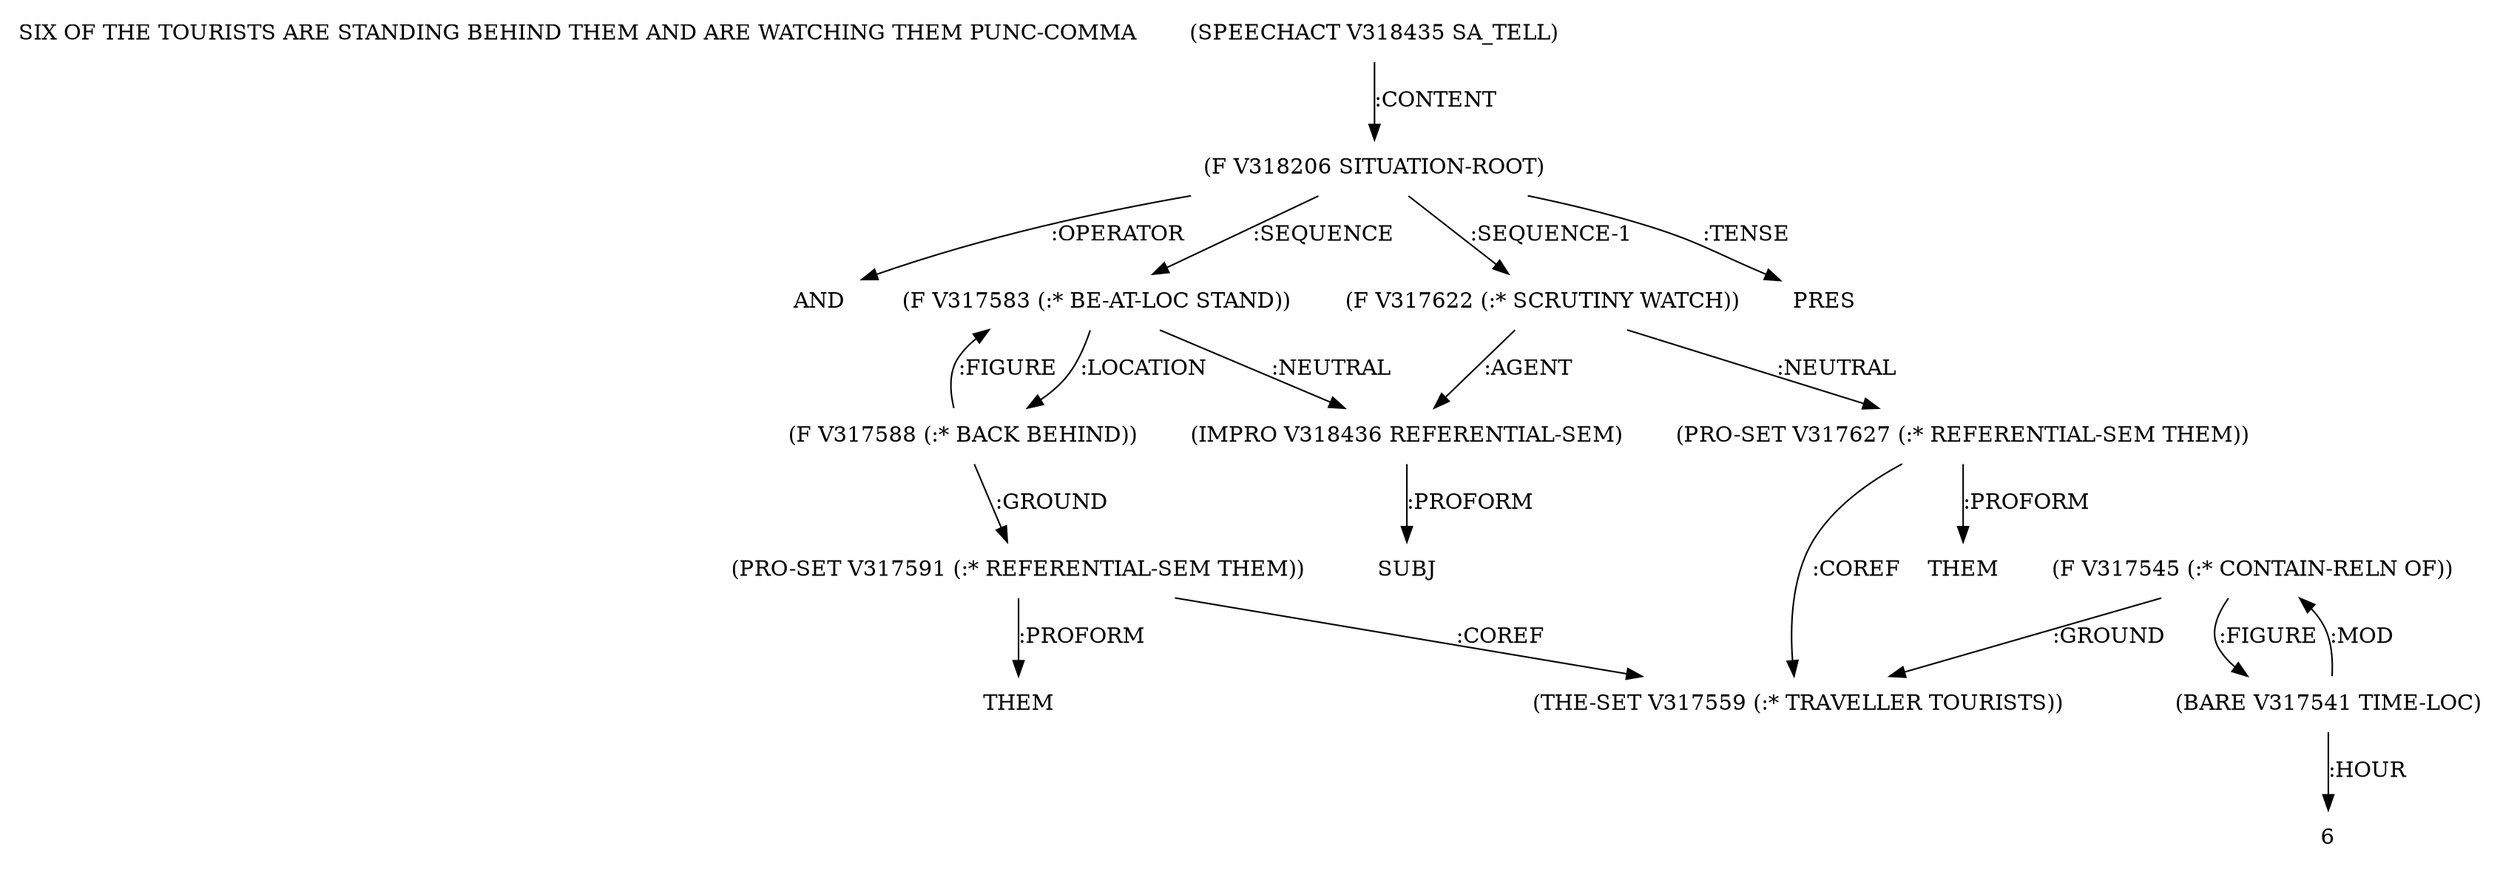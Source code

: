 digraph Terms {
  node [shape=none]
  "SIX OF THE TOURISTS ARE STANDING BEHIND THEM AND ARE WATCHING THEM PUNC-COMMA"
  "V318435" [label="(SPEECHACT V318435 SA_TELL)"]
  "V318435" -> "V318206" [label=":CONTENT"]
  "V318206" [label="(F V318206 SITUATION-ROOT)"]
  "V318206" -> "NT331640" [label=":OPERATOR"]
  "NT331640" [label="AND"]
  "V318206" -> "V317583" [label=":SEQUENCE"]
  "V318206" -> "V317622" [label=":SEQUENCE-1"]
  "V318206" -> "NT331641" [label=":TENSE"]
  "NT331641" [label="PRES"]
  "V317622" [label="(F V317622 (:* SCRUTINY WATCH))"]
  "V317622" -> "V318436" [label=":AGENT"]
  "V317622" -> "V317627" [label=":NEUTRAL"]
  "V317583" [label="(F V317583 (:* BE-AT-LOC STAND))"]
  "V317583" -> "V318436" [label=":NEUTRAL"]
  "V317583" -> "V317588" [label=":LOCATION"]
  "V318436" [label="(IMPRO V318436 REFERENTIAL-SEM)"]
  "V318436" -> "NT331642" [label=":PROFORM"]
  "NT331642" [label="SUBJ"]
  "V317588" [label="(F V317588 (:* BACK BEHIND))"]
  "V317588" -> "V317591" [label=":GROUND"]
  "V317588" -> "V317583" [label=":FIGURE"]
  "V317591" [label="(PRO-SET V317591 (:* REFERENTIAL-SEM THEM))"]
  "V317591" -> "NT331643" [label=":PROFORM"]
  "NT331643" [label="THEM"]
  "V317591" -> "V317559" [label=":COREF"]
  "V317627" [label="(PRO-SET V317627 (:* REFERENTIAL-SEM THEM))"]
  "V317627" -> "NT331644" [label=":PROFORM"]
  "NT331644" [label="THEM"]
  "V317627" -> "V317559" [label=":COREF"]
  "V317541" [label="(BARE V317541 TIME-LOC)"]
  "V317541" -> "NT331645" [label=":HOUR"]
  "NT331645" [label="6"]
  "V317541" -> "V317545" [label=":MOD"]
  "V317545" [label="(F V317545 (:* CONTAIN-RELN OF))"]
  "V317545" -> "V317559" [label=":GROUND"]
  "V317545" -> "V317541" [label=":FIGURE"]
  "V317559" [label="(THE-SET V317559 (:* TRAVELLER TOURISTS))"]
}
